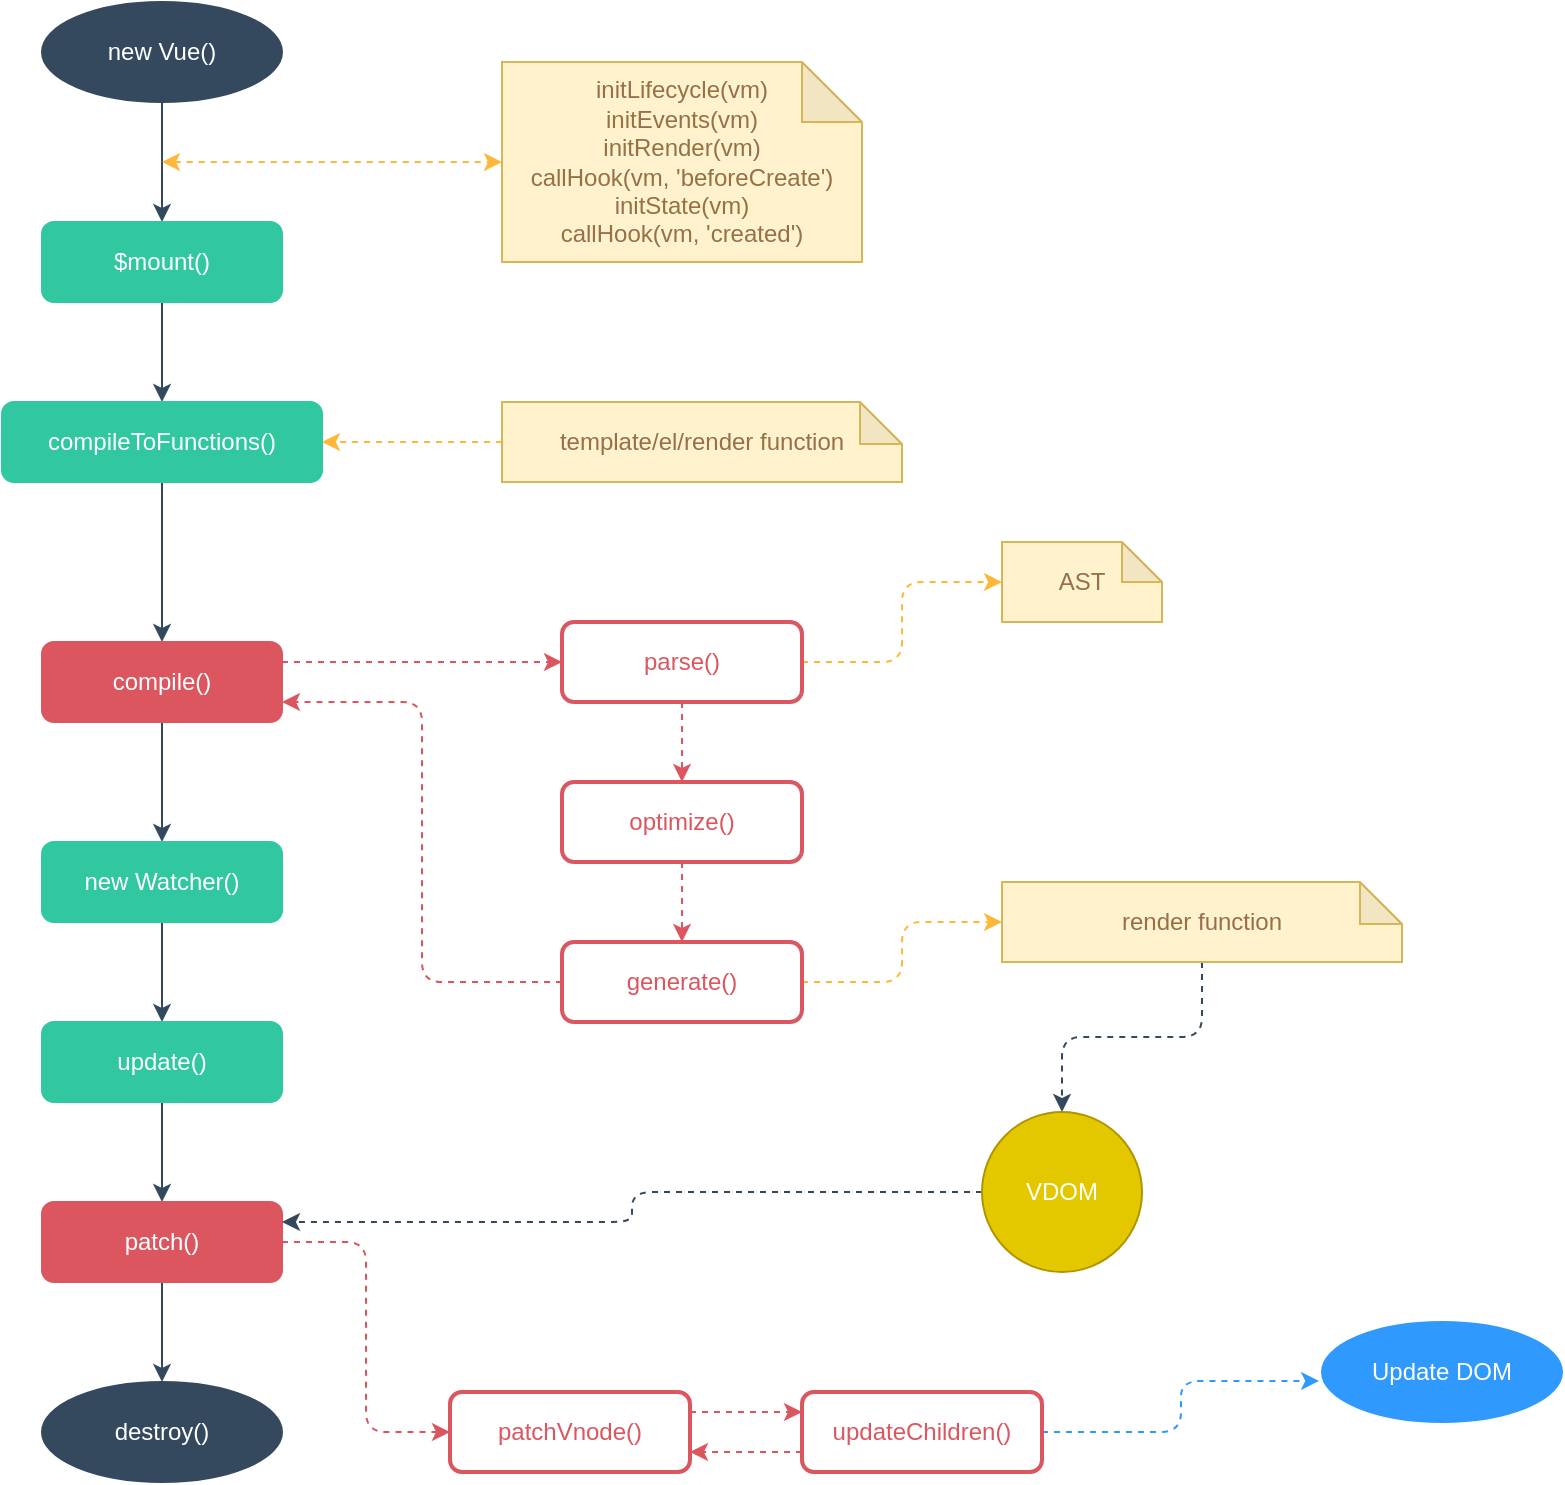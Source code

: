 <mxfile>
    <diagram id="yJ0g1pVz2Jlaku8WC_zw" name="第 1 页">
        <mxGraphModel dx="552" dy="320" grid="1" gridSize="10" guides="1" tooltips="1" connect="1" arrows="1" fold="1" page="1" pageScale="1" pageWidth="827" pageHeight="1169" math="0" shadow="0">
            <root>
                <mxCell id="0"/>
                <mxCell id="1" parent="0"/>
                <mxCell id="5" style="edgeStyle=none;html=1;entryX=0.5;entryY=0;entryDx=0;entryDy=0;fontColor=#FFFFFF;strokeColor=#34495E;" edge="1" parent="1" source="3" target="4">
                    <mxGeometry relative="1" as="geometry"/>
                </mxCell>
                <mxCell id="3" value="new Vue()" style="ellipse;whiteSpace=wrap;html=1;fillColor=#34495E;strokeColor=#34495E;fontColor=#FFFFFF;" vertex="1" parent="1">
                    <mxGeometry x="210" y="30" width="120" height="50" as="geometry"/>
                </mxCell>
                <mxCell id="9" style="edgeStyle=none;html=1;entryX=0.5;entryY=0;entryDx=0;entryDy=0;fontColor=#FFFFFF;strokeColor=#34495E;" edge="1" parent="1" source="4" target="8">
                    <mxGeometry relative="1" as="geometry"/>
                </mxCell>
                <mxCell id="4" value="$mount()" style="rounded=1;whiteSpace=wrap;html=1;fontColor=#FFFFFF;strokeColor=#30C7A1;fillColor=#30C7A1;" vertex="1" parent="1">
                    <mxGeometry x="210" y="140" width="120" height="40" as="geometry"/>
                </mxCell>
                <mxCell id="6" value="initLifecycle(vm)&lt;br&gt;initEvents(vm)&lt;br&gt;initRender(vm)&lt;br&gt;callHook(vm, 'beforeCreate')&lt;br&gt;initState(vm)&lt;br&gt;callHook(vm, 'created')" style="shape=note;whiteSpace=wrap;html=1;backgroundOutline=1;darkOpacity=0.05;strokeColor=#d6b656;fillColor=#fff2cc;fontColor=#957147;" vertex="1" parent="1">
                    <mxGeometry x="440" y="60" width="180" height="100" as="geometry"/>
                </mxCell>
                <mxCell id="7" value="" style="endArrow=classic;startArrow=classic;html=1;fontColor=#957147;strokeColor=#FDB839;entryX=0;entryY=0.5;entryDx=0;entryDy=0;entryPerimeter=0;dashed=1;" edge="1" parent="1" target="6">
                    <mxGeometry width="50" height="50" relative="1" as="geometry">
                        <mxPoint x="270" y="110" as="sourcePoint"/>
                        <mxPoint x="390" y="90" as="targetPoint"/>
                    </mxGeometry>
                </mxCell>
                <mxCell id="13" style="edgeStyle=none;html=1;fontColor=#FFFFFF;strokeColor=#34495E;" edge="1" parent="1" source="8" target="12">
                    <mxGeometry relative="1" as="geometry"/>
                </mxCell>
                <mxCell id="8" value="compileToFunctions()" style="rounded=1;whiteSpace=wrap;html=1;fontColor=#FFFFFF;strokeColor=#30C7A1;fillColor=#30C7A1;" vertex="1" parent="1">
                    <mxGeometry x="190" y="230" width="160" height="40" as="geometry"/>
                </mxCell>
                <mxCell id="11" style="edgeStyle=none;html=1;entryX=1;entryY=0.5;entryDx=0;entryDy=0;fontColor=#957147;strokeColor=#FDB839;dashed=1;" edge="1" parent="1" source="10" target="8">
                    <mxGeometry relative="1" as="geometry"/>
                </mxCell>
                <mxCell id="10" value="template/el/render function" style="shape=note;whiteSpace=wrap;html=1;backgroundOutline=1;darkOpacity=0.05;strokeColor=#d6b656;fillColor=#fff2cc;size=21;fontColor=#957147;" vertex="1" parent="1">
                    <mxGeometry x="440" y="230" width="200" height="40" as="geometry"/>
                </mxCell>
                <mxCell id="21" style="edgeStyle=elbowEdgeStyle;html=1;entryX=0;entryY=0.5;entryDx=0;entryDy=0;dashed=1;fontColor=#DB565F;strokeColor=#DB565F;exitX=1;exitY=0.25;exitDx=0;exitDy=0;" edge="1" parent="1" source="12" target="14">
                    <mxGeometry relative="1" as="geometry"/>
                </mxCell>
                <mxCell id="28" style="edgeStyle=elbowEdgeStyle;html=1;entryX=0.5;entryY=0;entryDx=0;entryDy=0;fontColor=#957147;strokeColor=#34495E;" edge="1" parent="1" source="12" target="27">
                    <mxGeometry relative="1" as="geometry"/>
                </mxCell>
                <mxCell id="12" value="compile()" style="rounded=1;whiteSpace=wrap;html=1;fontColor=#FFFFFF;strokeColor=#DB565F;fillColor=#db565f;" vertex="1" parent="1">
                    <mxGeometry x="210" y="350" width="120" height="40" as="geometry"/>
                </mxCell>
                <mxCell id="17" style="edgeStyle=none;html=1;entryX=0.5;entryY=0;entryDx=0;entryDy=0;fontColor=#DB565F;strokeColor=#DB565F;dashed=1;" edge="1" parent="1" source="14" target="15">
                    <mxGeometry relative="1" as="geometry"/>
                </mxCell>
                <mxCell id="23" style="edgeStyle=elbowEdgeStyle;html=1;entryX=0;entryY=0.5;entryDx=0;entryDy=0;entryPerimeter=0;dashed=1;fontColor=#957147;strokeColor=#FDB839;" edge="1" parent="1" source="14" target="22">
                    <mxGeometry relative="1" as="geometry"/>
                </mxCell>
                <mxCell id="14" value="parse()" style="rounded=1;whiteSpace=wrap;html=1;fontColor=#DB565F;strokeColor=#DB565F;fillColor=none;strokeWidth=2;" vertex="1" parent="1">
                    <mxGeometry x="470" y="340" width="120" height="40" as="geometry"/>
                </mxCell>
                <mxCell id="18" style="edgeStyle=none;html=1;entryX=0.5;entryY=0;entryDx=0;entryDy=0;fontColor=#DB565F;strokeColor=#DB565F;dashed=1;" edge="1" parent="1" source="15" target="16">
                    <mxGeometry relative="1" as="geometry"/>
                </mxCell>
                <mxCell id="15" value="optimize()" style="rounded=1;whiteSpace=wrap;html=1;fontColor=#DB565F;strokeColor=#DB565F;fillColor=none;strokeWidth=2;" vertex="1" parent="1">
                    <mxGeometry x="470" y="420" width="120" height="40" as="geometry"/>
                </mxCell>
                <mxCell id="24" style="edgeStyle=elbowEdgeStyle;html=1;entryX=1;entryY=0.75;entryDx=0;entryDy=0;dashed=1;fontColor=#957147;strokeColor=#DB565F;" edge="1" parent="1" source="16" target="12">
                    <mxGeometry relative="1" as="geometry"/>
                </mxCell>
                <mxCell id="26" style="edgeStyle=elbowEdgeStyle;html=1;dashed=1;fontColor=#957147;strokeColor=#FDB839;" edge="1" parent="1" source="16" target="25">
                    <mxGeometry relative="1" as="geometry"/>
                </mxCell>
                <mxCell id="16" value="generate()" style="rounded=1;whiteSpace=wrap;html=1;fontColor=#DB565F;strokeColor=#DB565F;fillColor=none;strokeWidth=2;" vertex="1" parent="1">
                    <mxGeometry x="470" y="500" width="120" height="40" as="geometry"/>
                </mxCell>
                <mxCell id="22" value="AST" style="shape=note;whiteSpace=wrap;html=1;backgroundOutline=1;darkOpacity=0.05;strokeColor=#d6b656;strokeWidth=1;fillColor=#fff2cc;size=20;fontColor=#957147;" vertex="1" parent="1">
                    <mxGeometry x="690" y="300" width="80" height="40" as="geometry"/>
                </mxCell>
                <mxCell id="36" style="edgeStyle=elbowEdgeStyle;html=1;entryX=0.5;entryY=0;entryDx=0;entryDy=0;fontColor=#FFFFFF;strokeColor=#34495E;dashed=1;elbow=vertical;" edge="1" parent="1" source="25" target="35">
                    <mxGeometry relative="1" as="geometry"/>
                </mxCell>
                <mxCell id="25" value="render function" style="shape=note;whiteSpace=wrap;html=1;backgroundOutline=1;darkOpacity=0.05;strokeColor=#d6b656;fillColor=#fff2cc;size=21;fontColor=#957147;" vertex="1" parent="1">
                    <mxGeometry x="690" y="470" width="200" height="40" as="geometry"/>
                </mxCell>
                <mxCell id="30" style="edgeStyle=elbowEdgeStyle;html=1;entryX=0.5;entryY=0;entryDx=0;entryDy=0;fontColor=#957147;strokeColor=#34495E;" edge="1" parent="1" source="27" target="29">
                    <mxGeometry relative="1" as="geometry"/>
                </mxCell>
                <mxCell id="27" value="new Watcher()" style="rounded=1;whiteSpace=wrap;html=1;fontColor=#FFFFFF;strokeColor=#30C7A1;fillColor=#30C7A1;" vertex="1" parent="1">
                    <mxGeometry x="210" y="450" width="120" height="40" as="geometry"/>
                </mxCell>
                <mxCell id="32" style="edgeStyle=elbowEdgeStyle;html=1;entryX=0.5;entryY=0;entryDx=0;entryDy=0;fontColor=#957147;strokeColor=#34495E;" edge="1" parent="1" source="29" target="31">
                    <mxGeometry relative="1" as="geometry"/>
                </mxCell>
                <mxCell id="29" value="update()" style="rounded=1;whiteSpace=wrap;html=1;fontColor=#FFFFFF;strokeColor=#30C7A1;fillColor=#30C7A1;" vertex="1" parent="1">
                    <mxGeometry x="210" y="540" width="120" height="40" as="geometry"/>
                </mxCell>
                <mxCell id="34" style="edgeStyle=elbowEdgeStyle;html=1;entryX=0.5;entryY=0;entryDx=0;entryDy=0;fontColor=#957147;strokeColor=#34495E;" edge="1" parent="1" source="31" target="33">
                    <mxGeometry relative="1" as="geometry"/>
                </mxCell>
                <mxCell id="42" style="edgeStyle=elbowEdgeStyle;html=1;entryX=0;entryY=0.5;entryDx=0;entryDy=0;dashed=1;fontColor=#FFFFFF;strokeColor=#DB565F;" edge="1" parent="1" source="31" target="38">
                    <mxGeometry relative="1" as="geometry"/>
                </mxCell>
                <mxCell id="31" value="patch()" style="rounded=1;whiteSpace=wrap;html=1;fontColor=#FFFFFF;strokeColor=#DB565F;fillColor=#db565f;" vertex="1" parent="1">
                    <mxGeometry x="210" y="630" width="120" height="40" as="geometry"/>
                </mxCell>
                <mxCell id="33" value="destroy()" style="ellipse;whiteSpace=wrap;html=1;fillColor=#34495E;strokeColor=#34495E;fontColor=#FFFFFF;" vertex="1" parent="1">
                    <mxGeometry x="210" y="720" width="120" height="50" as="geometry"/>
                </mxCell>
                <mxCell id="37" style="edgeStyle=elbowEdgeStyle;html=1;entryX=1;entryY=0.25;entryDx=0;entryDy=0;dashed=1;fontColor=#FFFFFF;strokeColor=#34495E;" edge="1" parent="1" source="35" target="31">
                    <mxGeometry relative="1" as="geometry"/>
                </mxCell>
                <mxCell id="35" value="VDOM" style="ellipse;whiteSpace=wrap;html=1;aspect=fixed;fontColor=#FFFFFF;strokeColor=#B09500;strokeWidth=1;fillColor=#e3c800;" vertex="1" parent="1">
                    <mxGeometry x="680" y="585" width="80" height="80" as="geometry"/>
                </mxCell>
                <mxCell id="40" style="html=1;dashed=1;fontColor=#FFFFFF;strokeColor=#DB565F;exitX=1;exitY=0.25;exitDx=0;exitDy=0;" edge="1" parent="1" source="38">
                    <mxGeometry relative="1" as="geometry">
                        <mxPoint x="590" y="735" as="targetPoint"/>
                    </mxGeometry>
                </mxCell>
                <mxCell id="38" value="patchVnode()" style="rounded=1;whiteSpace=wrap;html=1;fontColor=#DB565F;strokeColor=#DB565F;fillColor=none;strokeWidth=2;" vertex="1" parent="1">
                    <mxGeometry x="414" y="725" width="120" height="40" as="geometry"/>
                </mxCell>
                <mxCell id="41" style="edgeStyle=none;html=1;entryX=1;entryY=0.75;entryDx=0;entryDy=0;dashed=1;fontColor=#FFFFFF;strokeColor=#DB565F;exitX=0;exitY=0.75;exitDx=0;exitDy=0;" edge="1" parent="1" source="39" target="38">
                    <mxGeometry relative="1" as="geometry"/>
                </mxCell>
                <mxCell id="44" style="edgeStyle=elbowEdgeStyle;html=1;entryX=-0.012;entryY=0.589;entryDx=0;entryDy=0;entryPerimeter=0;dashed=1;fontColor=#FFFFFF;strokeColor=#3099FD;" edge="1" parent="1" source="39" target="43">
                    <mxGeometry relative="1" as="geometry"/>
                </mxCell>
                <mxCell id="39" value="updateChildren()" style="rounded=1;whiteSpace=wrap;html=1;fontColor=#DB565F;strokeColor=#DB565F;fillColor=none;strokeWidth=2;" vertex="1" parent="1">
                    <mxGeometry x="590" y="725" width="120" height="40" as="geometry"/>
                </mxCell>
                <mxCell id="43" value="Update DOM" style="ellipse;whiteSpace=wrap;html=1;fontColor=#FFFFFF;strokeColor=#3099fd;strokeWidth=1;fillColor=#3099FD;" vertex="1" parent="1">
                    <mxGeometry x="850" y="690" width="120" height="50" as="geometry"/>
                </mxCell>
            </root>
        </mxGraphModel>
    </diagram>
</mxfile>